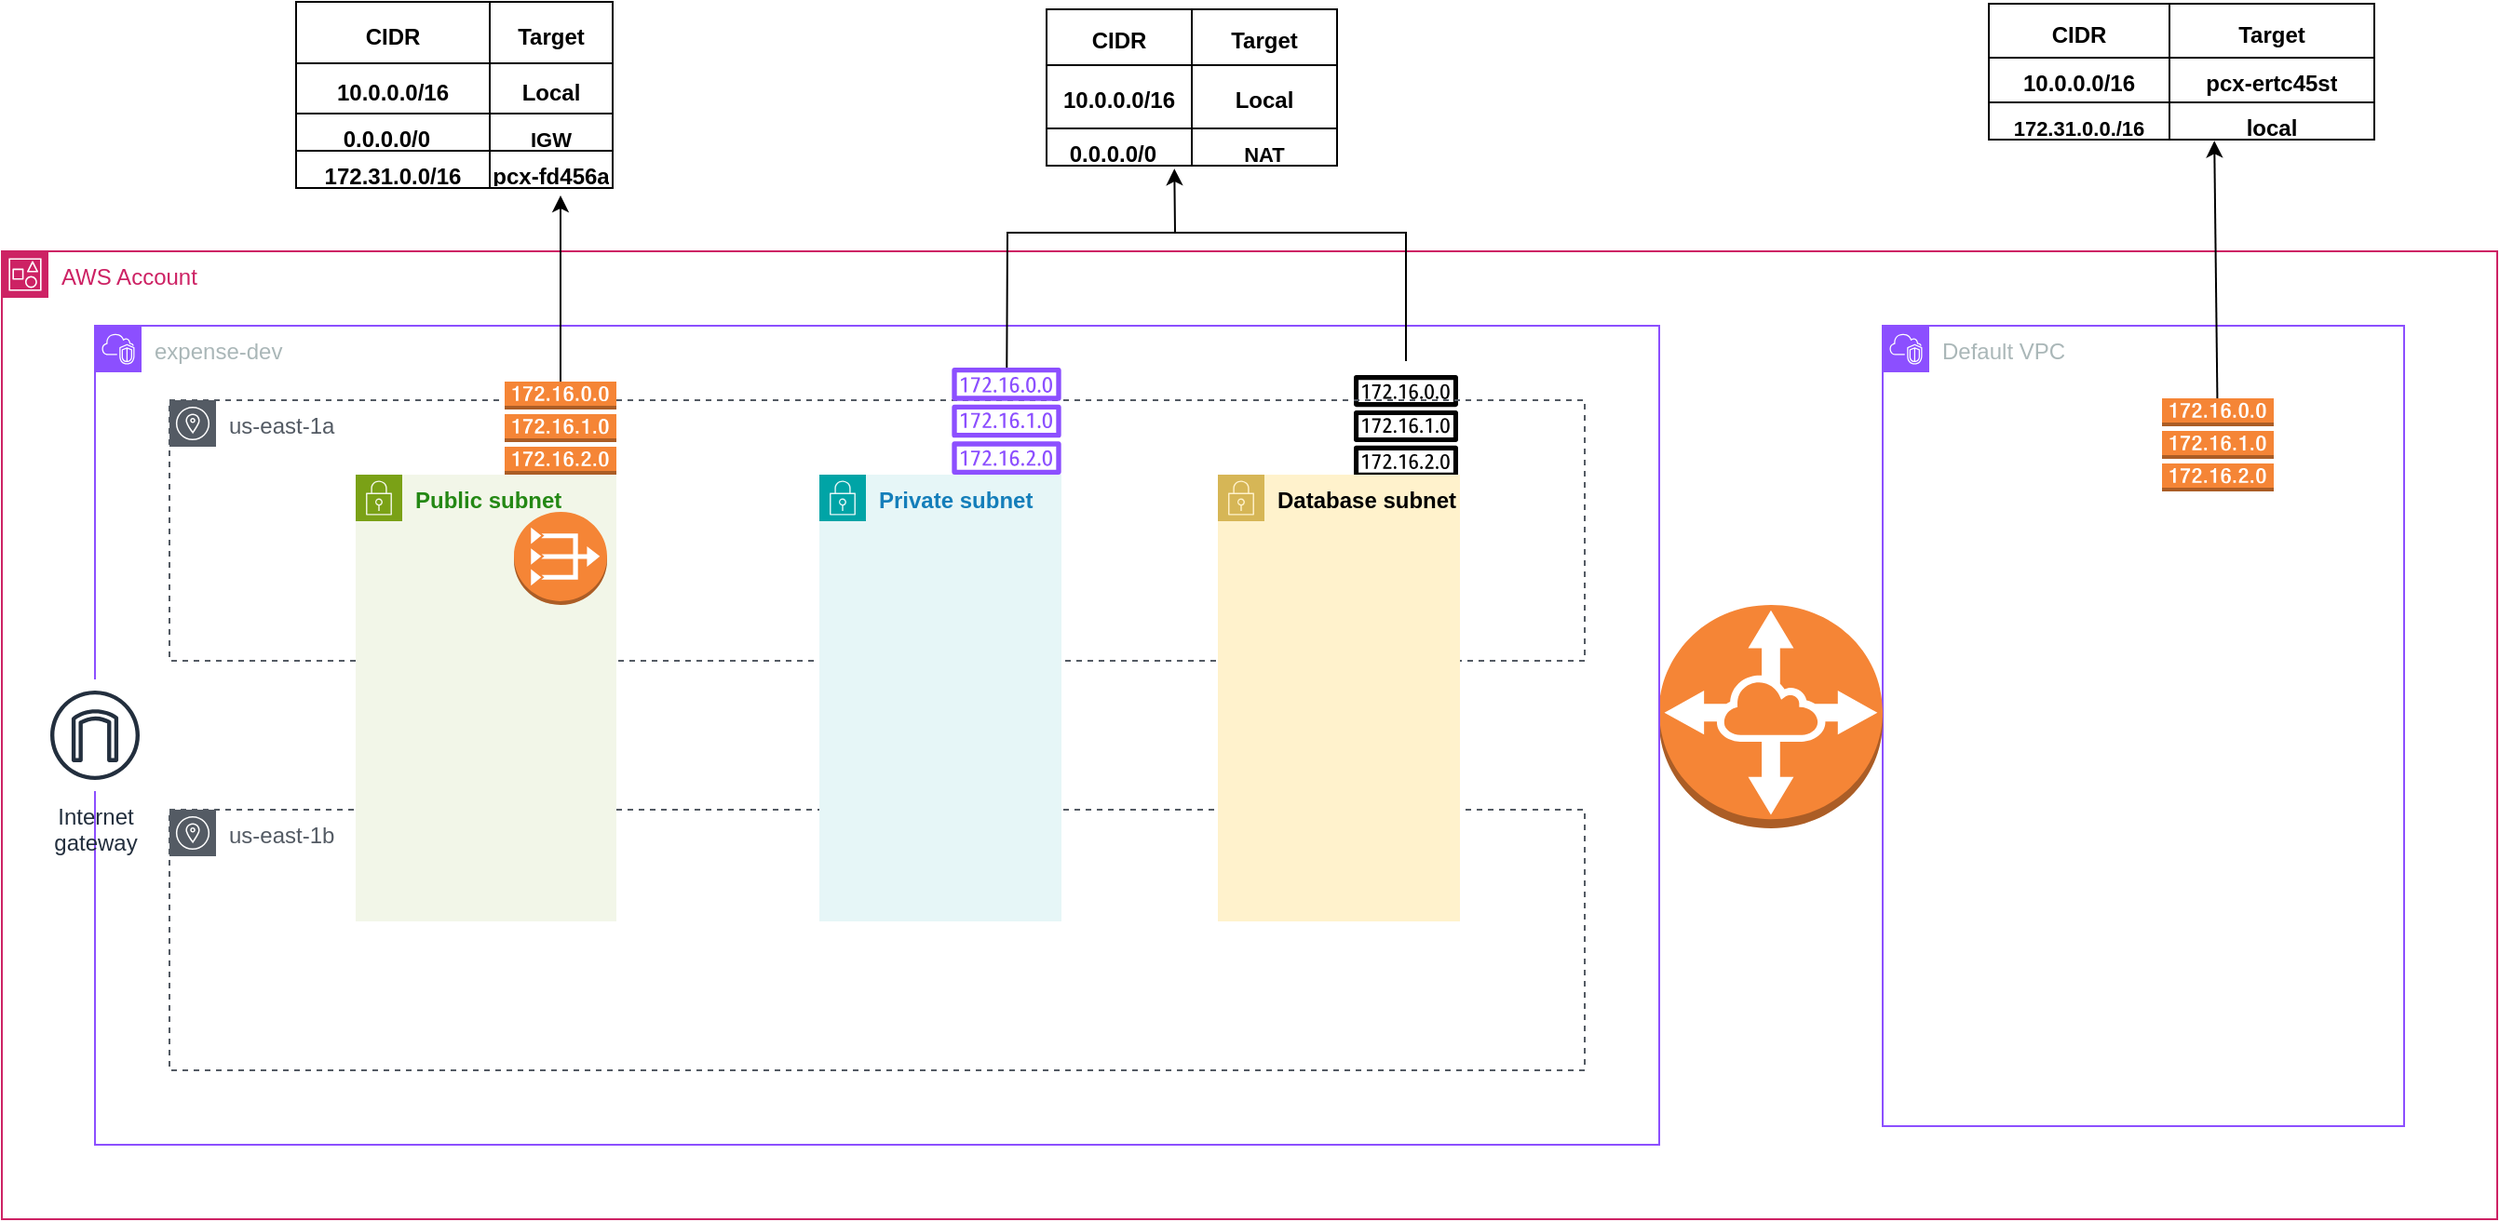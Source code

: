 <mxfile version="26.0.14">
  <diagram name="Page-1" id="SnCFEjxA2gkTvQhNI5K7">
    <mxGraphModel dx="1500" dy="1846" grid="1" gridSize="10" guides="1" tooltips="1" connect="1" arrows="1" fold="1" page="1" pageScale="1" pageWidth="850" pageHeight="1100" math="0" shadow="0">
      <root>
        <mxCell id="0" />
        <mxCell id="1" parent="0" />
        <mxCell id="ZblkUGnRswej1e16zb3S-1" value="AWS Account" style="points=[[0,0],[0.25,0],[0.5,0],[0.75,0],[1,0],[1,0.25],[1,0.5],[1,0.75],[1,1],[0.75,1],[0.5,1],[0.25,1],[0,1],[0,0.75],[0,0.5],[0,0.25]];outlineConnect=0;gradientColor=none;html=1;whiteSpace=wrap;fontSize=12;fontStyle=0;container=1;pointerEvents=0;collapsible=0;recursiveResize=0;shape=mxgraph.aws4.group;grIcon=mxgraph.aws4.group_account;strokeColor=#CD2264;fillColor=none;verticalAlign=top;align=left;spacingLeft=30;fontColor=#CD2264;dashed=0;" vertex="1" parent="1">
          <mxGeometry x="30" y="40" width="1340" height="520" as="geometry" />
        </mxCell>
        <mxCell id="ZblkUGnRswej1e16zb3S-128" value="Default VPC" style="points=[[0,0],[0.25,0],[0.5,0],[0.75,0],[1,0],[1,0.25],[1,0.5],[1,0.75],[1,1],[0.75,1],[0.5,1],[0.25,1],[0,1],[0,0.75],[0,0.5],[0,0.25]];outlineConnect=0;gradientColor=none;html=1;whiteSpace=wrap;fontSize=12;fontStyle=0;container=1;pointerEvents=0;collapsible=0;recursiveResize=0;shape=mxgraph.aws4.group;grIcon=mxgraph.aws4.group_vpc2;strokeColor=#8C4FFF;fillColor=none;verticalAlign=top;align=left;spacingLeft=30;fontColor=#AAB7B8;dashed=0;" vertex="1" parent="ZblkUGnRswej1e16zb3S-1">
          <mxGeometry x="1010" y="40" width="280" height="430" as="geometry" />
        </mxCell>
        <mxCell id="ZblkUGnRswej1e16zb3S-136" value="" style="outlineConnect=0;dashed=0;verticalLabelPosition=bottom;verticalAlign=top;align=center;html=1;shape=mxgraph.aws3.route_table;fillColor=#F58536;gradientColor=none;" vertex="1" parent="ZblkUGnRswej1e16zb3S-128">
          <mxGeometry x="150" y="39" width="60" height="50" as="geometry" />
        </mxCell>
        <mxCell id="ZblkUGnRswej1e16zb3S-131" value="" style="outlineConnect=0;dashed=0;verticalLabelPosition=bottom;verticalAlign=top;align=center;html=1;shape=mxgraph.aws3.vpc_peering;fillColor=#F58536;gradientColor=none;" vertex="1" parent="ZblkUGnRswej1e16zb3S-1">
          <mxGeometry x="890" y="190" width="120" height="120" as="geometry" />
        </mxCell>
        <mxCell id="ZblkUGnRswej1e16zb3S-4" value="expense-dev" style="points=[[0,0],[0.25,0],[0.5,0],[0.75,0],[1,0],[1,0.25],[1,0.5],[1,0.75],[1,1],[0.75,1],[0.5,1],[0.25,1],[0,1],[0,0.75],[0,0.5],[0,0.25]];outlineConnect=0;gradientColor=none;html=1;whiteSpace=wrap;fontSize=12;fontStyle=0;container=1;pointerEvents=0;collapsible=0;recursiveResize=0;shape=mxgraph.aws4.group;grIcon=mxgraph.aws4.group_vpc2;strokeColor=#8C4FFF;fillColor=none;verticalAlign=top;align=left;spacingLeft=30;fontColor=#AAB7B8;dashed=0;" vertex="1" parent="1">
          <mxGeometry x="80" y="80" width="840" height="440" as="geometry" />
        </mxCell>
        <mxCell id="ZblkUGnRswej1e16zb3S-5" value="Internet&#xa;gateway" style="sketch=0;outlineConnect=0;fontColor=#232F3E;gradientColor=none;strokeColor=#232F3E;fillColor=#ffffff;dashed=0;verticalLabelPosition=bottom;verticalAlign=top;align=center;html=1;fontSize=12;fontStyle=0;aspect=fixed;shape=mxgraph.aws4.resourceIcon;resIcon=mxgraph.aws4.internet_gateway;" vertex="1" parent="ZblkUGnRswej1e16zb3S-4">
          <mxGeometry x="-30" y="190" width="60" height="60" as="geometry" />
        </mxCell>
        <mxCell id="ZblkUGnRswej1e16zb3S-7" value="us-east-1b" style="sketch=0;outlineConnect=0;gradientColor=none;html=1;whiteSpace=wrap;fontSize=12;fontStyle=0;shape=mxgraph.aws4.group;grIcon=mxgraph.aws4.group_availability_zone;strokeColor=#545B64;fillColor=none;verticalAlign=top;align=left;spacingLeft=30;fontColor=#545B64;dashed=1;" vertex="1" parent="ZblkUGnRswej1e16zb3S-4">
          <mxGeometry x="40" y="260" width="760" height="140" as="geometry" />
        </mxCell>
        <mxCell id="ZblkUGnRswej1e16zb3S-19" value="" style="sketch=0;outlineConnect=0;fontColor=#232F3E;gradientColor=none;strokeColor=none;fillColor=#ffffff;dashed=0;verticalLabelPosition=bottom;verticalAlign=top;align=center;html=1;fontSize=12;fontStyle=0;aspect=fixed;shape=mxgraph.aws4.resourceIcon;resIcon=mxgraph.aws4.route_table;" vertex="1" parent="ZblkUGnRswej1e16zb3S-4">
          <mxGeometry x="669" y="19" width="70" height="70" as="geometry" />
        </mxCell>
        <mxCell id="ZblkUGnRswej1e16zb3S-6" value="us-east-1a" style="sketch=0;outlineConnect=0;gradientColor=none;html=1;whiteSpace=wrap;fontSize=12;fontStyle=0;shape=mxgraph.aws4.group;grIcon=mxgraph.aws4.group_availability_zone;strokeColor=#545B64;fillColor=none;verticalAlign=top;align=left;spacingLeft=30;fontColor=#545B64;dashed=1;" vertex="1" parent="1">
          <mxGeometry x="120" y="120" width="760" height="140" as="geometry" />
        </mxCell>
        <mxCell id="ZblkUGnRswej1e16zb3S-8" value="&lt;b&gt;Public subnet&lt;/b&gt;" style="points=[[0,0],[0.25,0],[0.5,0],[0.75,0],[1,0],[1,0.25],[1,0.5],[1,0.75],[1,1],[0.75,1],[0.5,1],[0.25,1],[0,1],[0,0.75],[0,0.5],[0,0.25]];outlineConnect=0;gradientColor=none;html=1;whiteSpace=wrap;fontSize=12;fontStyle=0;container=1;pointerEvents=0;collapsible=0;recursiveResize=0;shape=mxgraph.aws4.group;grIcon=mxgraph.aws4.group_security_group;grStroke=0;strokeColor=#7AA116;fillColor=#F2F6E8;verticalAlign=top;align=left;spacingLeft=30;fontColor=#248814;dashed=0;" vertex="1" parent="1">
          <mxGeometry x="220" y="160" width="140" height="240" as="geometry" />
        </mxCell>
        <mxCell id="ZblkUGnRswej1e16zb3S-9" value="&lt;b&gt;Private subnet&lt;/b&gt;" style="points=[[0,0],[0.25,0],[0.5,0],[0.75,0],[1,0],[1,0.25],[1,0.5],[1,0.75],[1,1],[0.75,1],[0.5,1],[0.25,1],[0,1],[0,0.75],[0,0.5],[0,0.25]];outlineConnect=0;gradientColor=none;html=1;whiteSpace=wrap;fontSize=12;fontStyle=0;container=1;pointerEvents=0;collapsible=0;recursiveResize=0;shape=mxgraph.aws4.group;grIcon=mxgraph.aws4.group_security_group;grStroke=0;strokeColor=#00A4A6;fillColor=#E6F6F7;verticalAlign=top;align=left;spacingLeft=30;fontColor=#147EBA;dashed=0;" vertex="1" parent="1">
          <mxGeometry x="469" y="160" width="130" height="240" as="geometry" />
        </mxCell>
        <mxCell id="ZblkUGnRswej1e16zb3S-16" value="&lt;b&gt;Database subnet&lt;/b&gt;" style="points=[[0,0],[0.25,0],[0.5,0],[0.75,0],[1,0],[1,0.25],[1,0.5],[1,0.75],[1,1],[0.75,1],[0.5,1],[0.25,1],[0,1],[0,0.75],[0,0.5],[0,0.25]];outlineConnect=0;html=1;whiteSpace=wrap;fontSize=12;fontStyle=0;container=1;pointerEvents=0;collapsible=0;recursiveResize=0;shape=mxgraph.aws4.group;grIcon=mxgraph.aws4.group_security_group;grStroke=0;strokeColor=#d6b656;fillColor=#fff2cc;verticalAlign=top;align=left;spacingLeft=30;dashed=0;" vertex="1" parent="1">
          <mxGeometry x="683" y="160" width="130" height="240" as="geometry" />
        </mxCell>
        <mxCell id="ZblkUGnRswej1e16zb3S-17" value="" style="outlineConnect=0;dashed=0;verticalLabelPosition=bottom;verticalAlign=top;align=center;html=1;shape=mxgraph.aws3.route_table;fillColor=#F58536;gradientColor=none;" vertex="1" parent="1">
          <mxGeometry x="300" y="110" width="60" height="50" as="geometry" />
        </mxCell>
        <mxCell id="ZblkUGnRswej1e16zb3S-18" value="" style="sketch=0;outlineConnect=0;fontColor=#232F3E;gradientColor=none;fillColor=#8C4FFF;strokeColor=none;dashed=0;verticalLabelPosition=bottom;verticalAlign=top;align=center;html=1;fontSize=12;fontStyle=0;aspect=fixed;pointerEvents=1;shape=mxgraph.aws4.route_table;" vertex="1" parent="1">
          <mxGeometry x="540" y="102.51" width="59" height="57.49" as="geometry" />
        </mxCell>
        <mxCell id="ZblkUGnRswej1e16zb3S-21" value="" style="shape=table;startSize=0;container=1;collapsible=0;childLayout=tableLayout;fontSize=16;" vertex="1" parent="1">
          <mxGeometry x="188" y="-94" width="170" height="100" as="geometry" />
        </mxCell>
        <mxCell id="ZblkUGnRswej1e16zb3S-47" style="shape=tableRow;horizontal=0;startSize=0;swimlaneHead=0;swimlaneBody=0;strokeColor=inherit;top=0;left=0;bottom=0;right=0;collapsible=0;dropTarget=0;fillColor=none;points=[[0,0.5],[1,0.5]];portConstraint=eastwest;fontSize=16;" vertex="1" parent="ZblkUGnRswej1e16zb3S-21">
          <mxGeometry width="170" height="33" as="geometry" />
        </mxCell>
        <mxCell id="ZblkUGnRswej1e16zb3S-48" value="&lt;font style=&quot;font-size: 12px;&quot;&gt;&lt;b&gt;CIDR&lt;/b&gt;&lt;/font&gt;" style="shape=partialRectangle;html=1;whiteSpace=wrap;connectable=0;strokeColor=inherit;overflow=hidden;fillColor=none;top=0;left=0;bottom=0;right=0;pointerEvents=1;fontSize=16;" vertex="1" parent="ZblkUGnRswej1e16zb3S-47">
          <mxGeometry width="104" height="33" as="geometry">
            <mxRectangle width="104" height="33" as="alternateBounds" />
          </mxGeometry>
        </mxCell>
        <mxCell id="ZblkUGnRswej1e16zb3S-49" value="&lt;font style=&quot;font-size: 12px;&quot;&gt;&lt;b&gt;Target&lt;/b&gt;&lt;/font&gt;" style="shape=partialRectangle;html=1;whiteSpace=wrap;connectable=0;strokeColor=inherit;overflow=hidden;fillColor=none;top=0;left=0;bottom=0;right=0;pointerEvents=1;fontSize=16;" vertex="1" parent="ZblkUGnRswej1e16zb3S-47">
          <mxGeometry x="104" width="66" height="33" as="geometry">
            <mxRectangle width="66" height="33" as="alternateBounds" />
          </mxGeometry>
        </mxCell>
        <mxCell id="ZblkUGnRswej1e16zb3S-22" value="" style="shape=tableRow;horizontal=0;startSize=0;swimlaneHead=0;swimlaneBody=0;strokeColor=inherit;top=0;left=0;bottom=0;right=0;collapsible=0;dropTarget=0;fillColor=none;points=[[0,0.5],[1,0.5]];portConstraint=eastwest;fontSize=16;" vertex="1" parent="ZblkUGnRswej1e16zb3S-21">
          <mxGeometry y="33" width="170" height="27" as="geometry" />
        </mxCell>
        <mxCell id="ZblkUGnRswej1e16zb3S-23" value="&lt;font style=&quot;font-size: 12px;&quot;&gt;&lt;b style=&quot;&quot;&gt;10.0.0.0/16&lt;/b&gt;&lt;/font&gt;" style="shape=partialRectangle;html=1;whiteSpace=wrap;connectable=0;strokeColor=inherit;overflow=hidden;fillColor=none;top=0;left=0;bottom=0;right=0;pointerEvents=1;fontSize=16;" vertex="1" parent="ZblkUGnRswej1e16zb3S-22">
          <mxGeometry width="104" height="27" as="geometry">
            <mxRectangle width="104" height="27" as="alternateBounds" />
          </mxGeometry>
        </mxCell>
        <mxCell id="ZblkUGnRswej1e16zb3S-24" value="&lt;font style=&quot;font-size: 12px;&quot;&gt;&lt;b&gt;Local&lt;/b&gt;&lt;/font&gt;" style="shape=partialRectangle;html=1;whiteSpace=wrap;connectable=0;strokeColor=inherit;overflow=hidden;fillColor=none;top=0;left=0;bottom=0;right=0;pointerEvents=1;fontSize=16;" vertex="1" parent="ZblkUGnRswej1e16zb3S-22">
          <mxGeometry x="104" width="66" height="27" as="geometry">
            <mxRectangle width="66" height="27" as="alternateBounds" />
          </mxGeometry>
        </mxCell>
        <mxCell id="ZblkUGnRswej1e16zb3S-26" value="" style="shape=tableRow;horizontal=0;startSize=0;swimlaneHead=0;swimlaneBody=0;strokeColor=inherit;top=0;left=0;bottom=0;right=0;collapsible=0;dropTarget=0;fillColor=none;points=[[0,0.5],[1,0.5]];portConstraint=eastwest;fontSize=16;" vertex="1" parent="ZblkUGnRswej1e16zb3S-21">
          <mxGeometry y="60" width="170" height="20" as="geometry" />
        </mxCell>
        <mxCell id="ZblkUGnRswej1e16zb3S-27" value="&lt;font style=&quot;font-size: 12px;&quot;&gt;&lt;b&gt;0.0.0.0/0&lt;span style=&quot;white-space: pre;&quot;&gt;&#x9;&lt;/span&gt;&lt;/b&gt;&lt;/font&gt;" style="shape=partialRectangle;html=1;whiteSpace=wrap;connectable=0;strokeColor=inherit;overflow=hidden;fillColor=none;top=0;left=0;bottom=0;right=0;pointerEvents=1;fontSize=16;" vertex="1" parent="ZblkUGnRswej1e16zb3S-26">
          <mxGeometry width="104" height="20" as="geometry">
            <mxRectangle width="104" height="20" as="alternateBounds" />
          </mxGeometry>
        </mxCell>
        <mxCell id="ZblkUGnRswej1e16zb3S-28" value="&lt;font style=&quot;font-size: 11px;&quot;&gt;&lt;b&gt;IGW&lt;/b&gt;&lt;/font&gt;" style="shape=partialRectangle;html=1;whiteSpace=wrap;connectable=0;strokeColor=inherit;overflow=hidden;fillColor=none;top=0;left=0;bottom=0;right=0;pointerEvents=1;fontSize=16;" vertex="1" parent="ZblkUGnRswej1e16zb3S-26">
          <mxGeometry x="104" width="66" height="20" as="geometry">
            <mxRectangle width="66" height="20" as="alternateBounds" />
          </mxGeometry>
        </mxCell>
        <mxCell id="ZblkUGnRswej1e16zb3S-74" style="shape=tableRow;horizontal=0;startSize=0;swimlaneHead=0;swimlaneBody=0;strokeColor=inherit;top=0;left=0;bottom=0;right=0;collapsible=0;dropTarget=0;fillColor=none;points=[[0,0.5],[1,0.5]];portConstraint=eastwest;fontSize=16;" vertex="1" parent="ZblkUGnRswej1e16zb3S-21">
          <mxGeometry y="80" width="170" height="20" as="geometry" />
        </mxCell>
        <mxCell id="ZblkUGnRswej1e16zb3S-75" value="&lt;font style=&quot;font-size: 12px;&quot;&gt;&lt;b&gt;172.31.0.0/16&lt;/b&gt;&lt;/font&gt;" style="shape=partialRectangle;html=1;whiteSpace=wrap;connectable=0;strokeColor=inherit;overflow=hidden;fillColor=none;top=0;left=0;bottom=0;right=0;pointerEvents=1;fontSize=16;" vertex="1" parent="ZblkUGnRswej1e16zb3S-74">
          <mxGeometry width="104" height="20" as="geometry">
            <mxRectangle width="104" height="20" as="alternateBounds" />
          </mxGeometry>
        </mxCell>
        <mxCell id="ZblkUGnRswej1e16zb3S-76" value="&lt;font style=&quot;font-size: 12px;&quot;&gt;&lt;b&gt;pcx-fd456a&lt;/b&gt;&lt;/font&gt;" style="shape=partialRectangle;html=1;whiteSpace=wrap;connectable=0;strokeColor=inherit;overflow=hidden;fillColor=none;top=0;left=0;bottom=0;right=0;pointerEvents=1;fontSize=16;" vertex="1" parent="ZblkUGnRswej1e16zb3S-74">
          <mxGeometry x="104" width="66" height="20" as="geometry">
            <mxRectangle width="66" height="20" as="alternateBounds" />
          </mxGeometry>
        </mxCell>
        <mxCell id="ZblkUGnRswej1e16zb3S-80" value="" style="shape=table;startSize=0;container=1;collapsible=0;childLayout=tableLayout;fontSize=16;" vertex="1" parent="1">
          <mxGeometry x="591" y="-90" width="156" height="84.0" as="geometry" />
        </mxCell>
        <mxCell id="ZblkUGnRswej1e16zb3S-81" style="shape=tableRow;horizontal=0;startSize=0;swimlaneHead=0;swimlaneBody=0;strokeColor=inherit;top=0;left=0;bottom=0;right=0;collapsible=0;dropTarget=0;fillColor=none;points=[[0,0.5],[1,0.5]];portConstraint=eastwest;fontSize=16;" vertex="1" parent="ZblkUGnRswej1e16zb3S-80">
          <mxGeometry width="156" height="30" as="geometry" />
        </mxCell>
        <mxCell id="ZblkUGnRswej1e16zb3S-82" value="&lt;font style=&quot;font-size: 12px;&quot;&gt;&lt;b&gt;CIDR&lt;/b&gt;&lt;/font&gt;" style="shape=partialRectangle;html=1;whiteSpace=wrap;connectable=0;strokeColor=inherit;overflow=hidden;fillColor=none;top=0;left=0;bottom=0;right=0;pointerEvents=1;fontSize=16;" vertex="1" parent="ZblkUGnRswej1e16zb3S-81">
          <mxGeometry width="78" height="30" as="geometry">
            <mxRectangle width="78" height="30" as="alternateBounds" />
          </mxGeometry>
        </mxCell>
        <mxCell id="ZblkUGnRswej1e16zb3S-83" value="&lt;font style=&quot;font-size: 12px;&quot;&gt;&lt;b&gt;Target&lt;/b&gt;&lt;/font&gt;" style="shape=partialRectangle;html=1;whiteSpace=wrap;connectable=0;strokeColor=inherit;overflow=hidden;fillColor=none;top=0;left=0;bottom=0;right=0;pointerEvents=1;fontSize=16;" vertex="1" parent="ZblkUGnRswej1e16zb3S-81">
          <mxGeometry x="78" width="78" height="30" as="geometry">
            <mxRectangle width="78" height="30" as="alternateBounds" />
          </mxGeometry>
        </mxCell>
        <mxCell id="ZblkUGnRswej1e16zb3S-84" value="" style="shape=tableRow;horizontal=0;startSize=0;swimlaneHead=0;swimlaneBody=0;strokeColor=inherit;top=0;left=0;bottom=0;right=0;collapsible=0;dropTarget=0;fillColor=none;points=[[0,0.5],[1,0.5]];portConstraint=eastwest;fontSize=16;" vertex="1" parent="ZblkUGnRswej1e16zb3S-80">
          <mxGeometry y="30" width="156" height="34" as="geometry" />
        </mxCell>
        <mxCell id="ZblkUGnRswej1e16zb3S-85" value="&lt;font style=&quot;font-size: 12px;&quot;&gt;&lt;b style=&quot;&quot;&gt;10.0.0.0/16&lt;/b&gt;&lt;/font&gt;" style="shape=partialRectangle;html=1;whiteSpace=wrap;connectable=0;strokeColor=inherit;overflow=hidden;fillColor=none;top=0;left=0;bottom=0;right=0;pointerEvents=1;fontSize=16;" vertex="1" parent="ZblkUGnRswej1e16zb3S-84">
          <mxGeometry width="78" height="34" as="geometry">
            <mxRectangle width="78" height="34" as="alternateBounds" />
          </mxGeometry>
        </mxCell>
        <mxCell id="ZblkUGnRswej1e16zb3S-86" value="&lt;font style=&quot;font-size: 12px;&quot;&gt;&lt;b&gt;Local&lt;/b&gt;&lt;/font&gt;" style="shape=partialRectangle;html=1;whiteSpace=wrap;connectable=0;strokeColor=inherit;overflow=hidden;fillColor=none;top=0;left=0;bottom=0;right=0;pointerEvents=1;fontSize=16;" vertex="1" parent="ZblkUGnRswej1e16zb3S-84">
          <mxGeometry x="78" width="78" height="34" as="geometry">
            <mxRectangle width="78" height="34" as="alternateBounds" />
          </mxGeometry>
        </mxCell>
        <mxCell id="ZblkUGnRswej1e16zb3S-87" value="" style="shape=tableRow;horizontal=0;startSize=0;swimlaneHead=0;swimlaneBody=0;strokeColor=inherit;top=0;left=0;bottom=0;right=0;collapsible=0;dropTarget=0;fillColor=none;points=[[0,0.5],[1,0.5]];portConstraint=eastwest;fontSize=16;" vertex="1" parent="ZblkUGnRswej1e16zb3S-80">
          <mxGeometry y="64" width="156" height="20" as="geometry" />
        </mxCell>
        <mxCell id="ZblkUGnRswej1e16zb3S-88" value="&lt;font style=&quot;font-size: 12px;&quot;&gt;&lt;b&gt;0.0.0.0/0&lt;span style=&quot;white-space: pre;&quot;&gt;&#x9;&lt;/span&gt;&lt;/b&gt;&lt;/font&gt;" style="shape=partialRectangle;html=1;whiteSpace=wrap;connectable=0;strokeColor=inherit;overflow=hidden;fillColor=none;top=0;left=0;bottom=0;right=0;pointerEvents=1;fontSize=16;" vertex="1" parent="ZblkUGnRswej1e16zb3S-87">
          <mxGeometry width="78" height="20" as="geometry">
            <mxRectangle width="78" height="20" as="alternateBounds" />
          </mxGeometry>
        </mxCell>
        <mxCell id="ZblkUGnRswej1e16zb3S-89" value="&lt;font style=&quot;font-size: 11px;&quot;&gt;&lt;b&gt;NAT&lt;/b&gt;&lt;/font&gt;" style="shape=partialRectangle;html=1;whiteSpace=wrap;connectable=0;strokeColor=inherit;overflow=hidden;fillColor=none;top=0;left=0;bottom=0;right=0;pointerEvents=1;fontSize=16;" vertex="1" parent="ZblkUGnRswej1e16zb3S-87">
          <mxGeometry x="78" width="78" height="20" as="geometry">
            <mxRectangle width="78" height="20" as="alternateBounds" />
          </mxGeometry>
        </mxCell>
        <mxCell id="ZblkUGnRswej1e16zb3S-106" value="" style="shape=table;startSize=0;container=1;collapsible=0;childLayout=tableLayout;fontSize=16;" vertex="1" parent="1">
          <mxGeometry x="1097" y="-93" width="207" height="73.0" as="geometry" />
        </mxCell>
        <mxCell id="ZblkUGnRswej1e16zb3S-107" style="shape=tableRow;horizontal=0;startSize=0;swimlaneHead=0;swimlaneBody=0;strokeColor=inherit;top=0;left=0;bottom=0;right=0;collapsible=0;dropTarget=0;fillColor=none;points=[[0,0.5],[1,0.5]];portConstraint=eastwest;fontSize=16;" vertex="1" parent="ZblkUGnRswej1e16zb3S-106">
          <mxGeometry width="207" height="29" as="geometry" />
        </mxCell>
        <mxCell id="ZblkUGnRswej1e16zb3S-108" value="&lt;font style=&quot;font-size: 12px;&quot;&gt;&lt;b&gt;CIDR&lt;/b&gt;&lt;/font&gt;" style="shape=partialRectangle;html=1;whiteSpace=wrap;connectable=0;strokeColor=inherit;overflow=hidden;fillColor=none;top=0;left=0;bottom=0;right=0;pointerEvents=1;fontSize=16;" vertex="1" parent="ZblkUGnRswej1e16zb3S-107">
          <mxGeometry width="97" height="29" as="geometry">
            <mxRectangle width="97" height="29" as="alternateBounds" />
          </mxGeometry>
        </mxCell>
        <mxCell id="ZblkUGnRswej1e16zb3S-109" value="&lt;font style=&quot;font-size: 12px;&quot;&gt;&lt;b&gt;Target&lt;/b&gt;&lt;/font&gt;" style="shape=partialRectangle;html=1;whiteSpace=wrap;connectable=0;strokeColor=inherit;overflow=hidden;fillColor=none;top=0;left=0;bottom=0;right=0;pointerEvents=1;fontSize=16;" vertex="1" parent="ZblkUGnRswej1e16zb3S-107">
          <mxGeometry x="97" width="110" height="29" as="geometry">
            <mxRectangle width="110" height="29" as="alternateBounds" />
          </mxGeometry>
        </mxCell>
        <mxCell id="ZblkUGnRswej1e16zb3S-110" value="" style="shape=tableRow;horizontal=0;startSize=0;swimlaneHead=0;swimlaneBody=0;strokeColor=inherit;top=0;left=0;bottom=0;right=0;collapsible=0;dropTarget=0;fillColor=none;points=[[0,0.5],[1,0.5]];portConstraint=eastwest;fontSize=16;" vertex="1" parent="ZblkUGnRswej1e16zb3S-106">
          <mxGeometry y="29" width="207" height="24" as="geometry" />
        </mxCell>
        <mxCell id="ZblkUGnRswej1e16zb3S-111" value="&lt;font style=&quot;font-size: 12px;&quot;&gt;&lt;b style=&quot;&quot;&gt;10.0.0.0/16&lt;/b&gt;&lt;/font&gt;" style="shape=partialRectangle;html=1;whiteSpace=wrap;connectable=0;strokeColor=inherit;overflow=hidden;fillColor=none;top=0;left=0;bottom=0;right=0;pointerEvents=1;fontSize=16;" vertex="1" parent="ZblkUGnRswej1e16zb3S-110">
          <mxGeometry width="97" height="24" as="geometry">
            <mxRectangle width="97" height="24" as="alternateBounds" />
          </mxGeometry>
        </mxCell>
        <mxCell id="ZblkUGnRswej1e16zb3S-112" value="&lt;font style=&quot;font-size: 12px;&quot;&gt;&lt;b&gt;pcx-ertc45st&lt;/b&gt;&lt;/font&gt;" style="shape=partialRectangle;html=1;whiteSpace=wrap;connectable=0;strokeColor=inherit;overflow=hidden;fillColor=none;top=0;left=0;bottom=0;right=0;pointerEvents=1;fontSize=16;" vertex="1" parent="ZblkUGnRswej1e16zb3S-110">
          <mxGeometry x="97" width="110" height="24" as="geometry">
            <mxRectangle width="110" height="24" as="alternateBounds" />
          </mxGeometry>
        </mxCell>
        <mxCell id="ZblkUGnRswej1e16zb3S-116" style="shape=tableRow;horizontal=0;startSize=0;swimlaneHead=0;swimlaneBody=0;strokeColor=inherit;top=0;left=0;bottom=0;right=0;collapsible=0;dropTarget=0;fillColor=none;points=[[0,0.5],[1,0.5]];portConstraint=eastwest;fontSize=16;" vertex="1" parent="ZblkUGnRswej1e16zb3S-106">
          <mxGeometry y="53" width="207" height="20" as="geometry" />
        </mxCell>
        <mxCell id="ZblkUGnRswej1e16zb3S-117" value="&lt;font style=&quot;font-size: 11px;&quot;&gt;&lt;b&gt;172.31.0.0./16&lt;/b&gt;&lt;/font&gt;" style="shape=partialRectangle;html=1;whiteSpace=wrap;connectable=0;strokeColor=inherit;overflow=hidden;fillColor=none;top=0;left=0;bottom=0;right=0;pointerEvents=1;fontSize=16;" vertex="1" parent="ZblkUGnRswej1e16zb3S-116">
          <mxGeometry width="97" height="20" as="geometry">
            <mxRectangle width="97" height="20" as="alternateBounds" />
          </mxGeometry>
        </mxCell>
        <mxCell id="ZblkUGnRswej1e16zb3S-118" value="&lt;font style=&quot;font-size: 12px;&quot;&gt;&lt;b&gt;local&lt;/b&gt;&lt;/font&gt;" style="shape=partialRectangle;html=1;whiteSpace=wrap;connectable=0;strokeColor=inherit;overflow=hidden;fillColor=none;top=0;left=0;bottom=0;right=0;pointerEvents=1;fontSize=16;" vertex="1" parent="ZblkUGnRswej1e16zb3S-116">
          <mxGeometry x="97" width="110" height="20" as="geometry">
            <mxRectangle width="110" height="20" as="alternateBounds" />
          </mxGeometry>
        </mxCell>
        <mxCell id="ZblkUGnRswej1e16zb3S-130" value="" style="outlineConnect=0;dashed=0;verticalLabelPosition=bottom;verticalAlign=top;align=center;html=1;shape=mxgraph.aws3.vpc_nat_gateway;fillColor=#F58536;gradientColor=none;" vertex="1" parent="1">
          <mxGeometry x="305" y="180" width="50" height="50" as="geometry" />
        </mxCell>
        <mxCell id="ZblkUGnRswej1e16zb3S-133" value="" style="endArrow=classic;html=1;rounded=0;" edge="1" parent="1" source="ZblkUGnRswej1e16zb3S-17">
          <mxGeometry width="50" height="50" relative="1" as="geometry">
            <mxPoint x="680" y="-120" as="sourcePoint" />
            <mxPoint x="330" y="10" as="targetPoint" />
          </mxGeometry>
        </mxCell>
        <mxCell id="ZblkUGnRswej1e16zb3S-134" value="" style="endArrow=classic;html=1;rounded=0;entryX=0.44;entryY=1.08;entryDx=0;entryDy=0;entryPerimeter=0;" edge="1" parent="1" source="ZblkUGnRswej1e16zb3S-18" target="ZblkUGnRswej1e16zb3S-87">
          <mxGeometry width="50" height="50" relative="1" as="geometry">
            <mxPoint x="569.08" y="93" as="sourcePoint" />
            <mxPoint x="569.08" y="-7" as="targetPoint" />
            <Array as="points">
              <mxPoint x="570" y="30" />
              <mxPoint x="660" y="30" />
            </Array>
          </mxGeometry>
        </mxCell>
        <mxCell id="ZblkUGnRswej1e16zb3S-135" value="" style="endArrow=classic;html=1;rounded=0;entryX=0.585;entryY=1.033;entryDx=0;entryDy=0;entryPerimeter=0;" edge="1" parent="1" source="ZblkUGnRswej1e16zb3S-136" target="ZblkUGnRswej1e16zb3S-116">
          <mxGeometry width="50" height="50" relative="1" as="geometry">
            <mxPoint x="405" y="130" as="sourcePoint" />
            <mxPoint x="405" y="30" as="targetPoint" />
          </mxGeometry>
        </mxCell>
        <mxCell id="ZblkUGnRswej1e16zb3S-138" value="" style="endArrow=none;html=1;rounded=0;" edge="1" parent="1" target="ZblkUGnRswej1e16zb3S-19">
          <mxGeometry width="50" height="50" relative="1" as="geometry">
            <mxPoint x="660" y="30" as="sourcePoint" />
            <mxPoint x="740" y="-20" as="targetPoint" />
            <Array as="points">
              <mxPoint x="784" y="30" />
            </Array>
          </mxGeometry>
        </mxCell>
      </root>
    </mxGraphModel>
  </diagram>
</mxfile>
